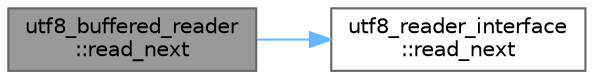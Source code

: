 digraph "utf8_buffered_reader::read_next"
{
 // LATEX_PDF_SIZE
  bgcolor="transparent";
  edge [fontname=Helvetica,fontsize=10,labelfontname=Helvetica,labelfontsize=10];
  node [fontname=Helvetica,fontsize=10,shape=box,height=0.2,width=0.4];
  rankdir="LR";
  Node1 [id="Node000001",label="utf8_buffered_reader\l::read_next",height=0.2,width=0.4,color="gray40", fillcolor="grey60", style="filled", fontcolor="black",tooltip=" "];
  Node1 -> Node2 [id="edge1_Node000001_Node000002",color="steelblue1",style="solid",tooltip=" "];
  Node2 [id="Node000002",label="utf8_reader_interface\l::read_next",height=0.2,width=0.4,color="grey40", fillcolor="white", style="filled",URL="$structutf8__reader__interface.html#abfc2cf51cb019309c776bcef347e9796",tooltip=" "];
}
